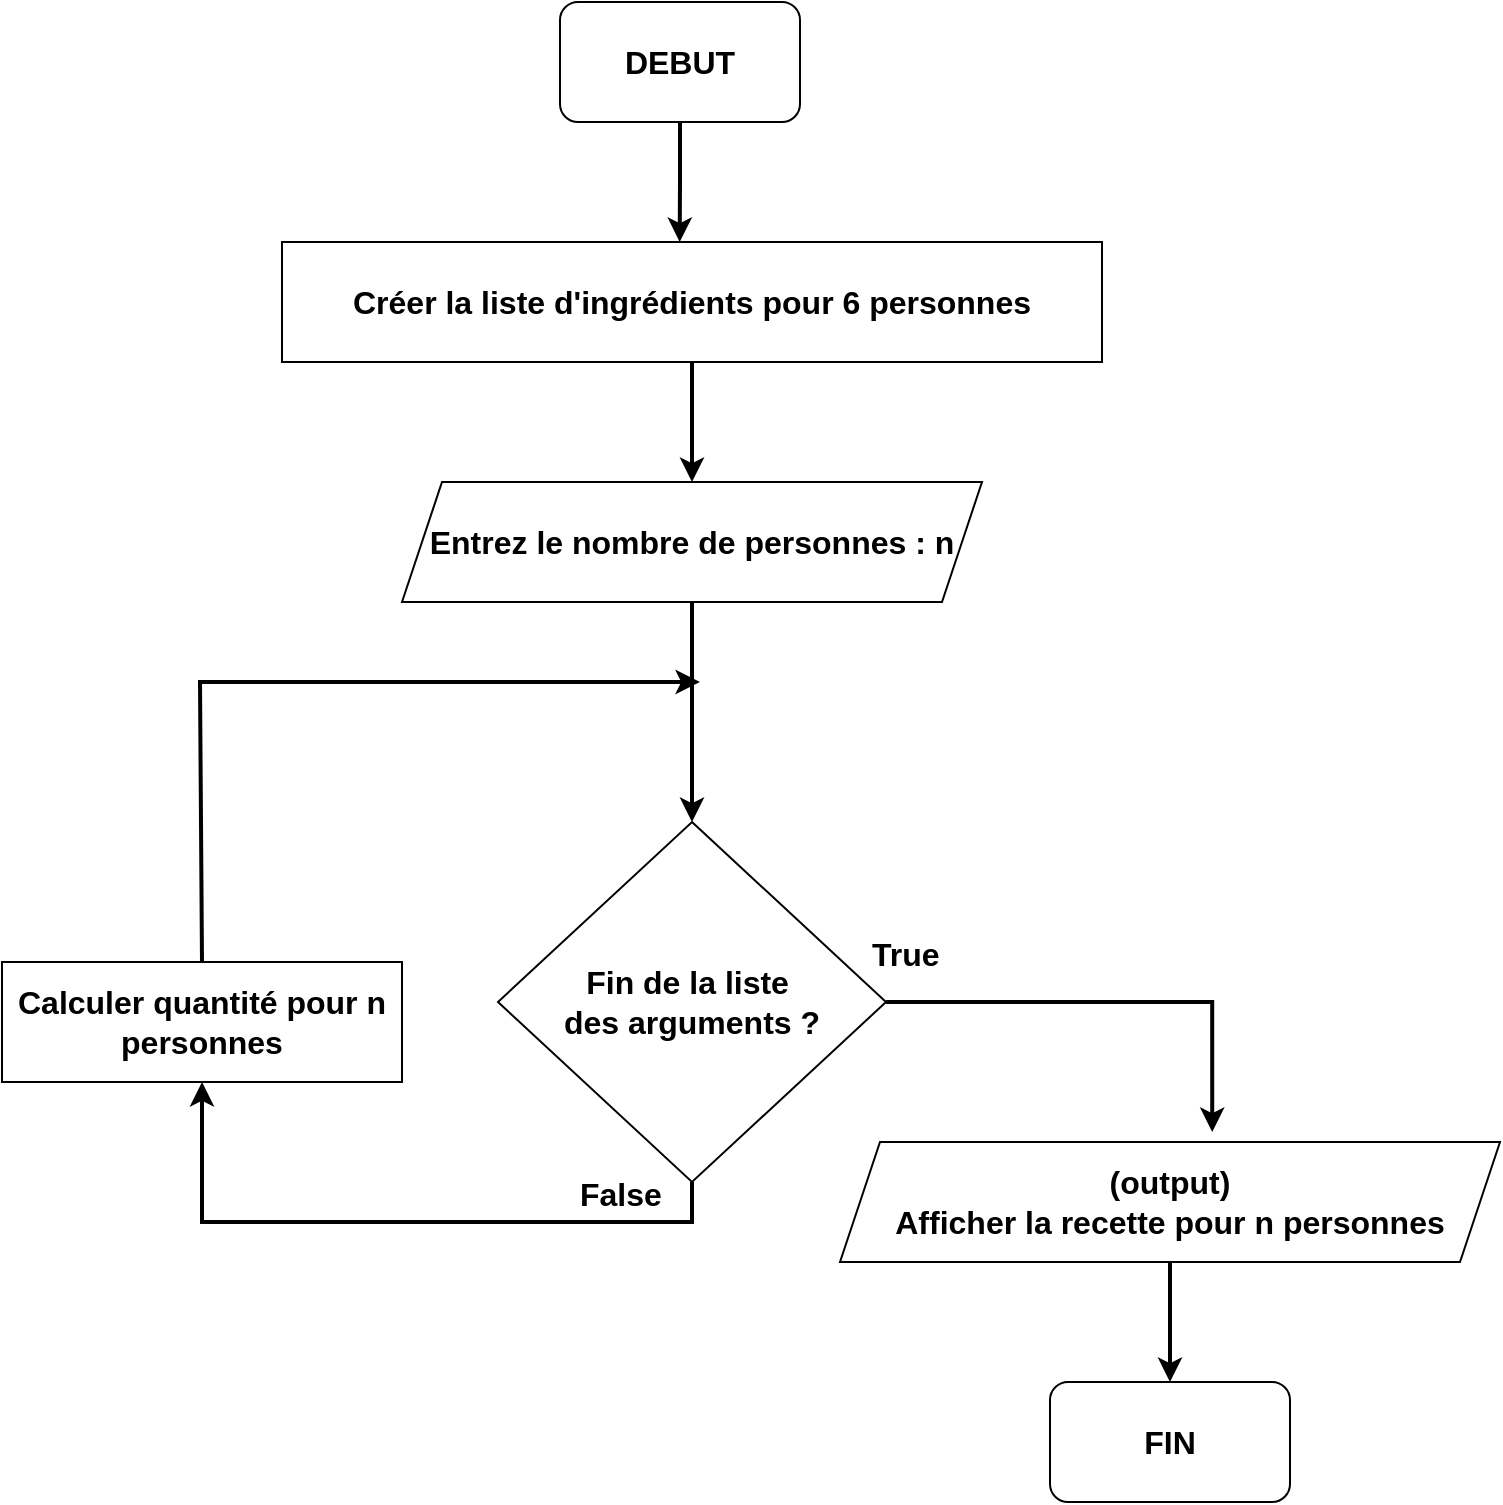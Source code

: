<mxfile version="20.3.0" type="device"><diagram id="bOtqvqrZOoskh0Z3Cs0a" name="Page-1"><mxGraphModel dx="1102" dy="685" grid="1" gridSize="10" guides="1" tooltips="1" connect="1" arrows="1" fold="1" page="1" pageScale="1" pageWidth="827" pageHeight="1169" math="0" shadow="0"><root><mxCell id="0"/><mxCell id="1" parent="0"/><mxCell id="6UEVfynOJTGk5vqMBryu-3" style="edgeStyle=orthogonalEdgeStyle;rounded=0;orthogonalLoop=1;jettySize=auto;html=1;exitX=0.5;exitY=1;exitDx=0;exitDy=0;entryX=0.485;entryY=0;entryDx=0;entryDy=0;entryPerimeter=0;fontSize=16;strokeWidth=2;" edge="1" parent="1" source="6UEVfynOJTGk5vqMBryu-1" target="6UEVfynOJTGk5vqMBryu-2"><mxGeometry relative="1" as="geometry"/></mxCell><mxCell id="6UEVfynOJTGk5vqMBryu-1" value="&lt;font style=&quot;font-size: 16px;&quot;&gt;&lt;b&gt;DEBUT&lt;/b&gt;&lt;/font&gt;" style="rounded=1;whiteSpace=wrap;html=1;" vertex="1" parent="1"><mxGeometry x="330" y="40" width="120" height="60" as="geometry"/></mxCell><mxCell id="6UEVfynOJTGk5vqMBryu-6" style="edgeStyle=orthogonalEdgeStyle;rounded=0;orthogonalLoop=1;jettySize=auto;html=1;exitX=0.5;exitY=1;exitDx=0;exitDy=0;entryX=0.5;entryY=0;entryDx=0;entryDy=0;strokeWidth=2;fontSize=16;" edge="1" parent="1" source="6UEVfynOJTGk5vqMBryu-2" target="6UEVfynOJTGk5vqMBryu-4"><mxGeometry relative="1" as="geometry"/></mxCell><mxCell id="6UEVfynOJTGk5vqMBryu-2" value="&lt;b&gt;&lt;font style=&quot;font-size: 16px;&quot;&gt;Créer la liste d'ingrédients pour 6 personnes&lt;/font&gt;&lt;/b&gt;" style="rounded=0;whiteSpace=wrap;html=1;" vertex="1" parent="1"><mxGeometry x="191" y="160" width="410" height="60" as="geometry"/></mxCell><mxCell id="6UEVfynOJTGk5vqMBryu-9" style="edgeStyle=orthogonalEdgeStyle;rounded=0;orthogonalLoop=1;jettySize=auto;html=1;exitX=0.5;exitY=1;exitDx=0;exitDy=0;strokeWidth=2;fontSize=16;" edge="1" parent="1" source="6UEVfynOJTGk5vqMBryu-4" target="6UEVfynOJTGk5vqMBryu-7"><mxGeometry relative="1" as="geometry"/></mxCell><mxCell id="6UEVfynOJTGk5vqMBryu-4" value="&lt;b&gt;Entrez le nombre de personnes : n&lt;/b&gt;" style="shape=parallelogram;perimeter=parallelogramPerimeter;whiteSpace=wrap;html=1;fixedSize=1;fontSize=16;" vertex="1" parent="1"><mxGeometry x="251" y="280" width="290" height="60" as="geometry"/></mxCell><mxCell id="6UEVfynOJTGk5vqMBryu-11" style="edgeStyle=orthogonalEdgeStyle;rounded=0;orthogonalLoop=1;jettySize=auto;html=1;exitX=0.5;exitY=1;exitDx=0;exitDy=0;entryX=0.5;entryY=1;entryDx=0;entryDy=0;strokeWidth=2;fontSize=16;" edge="1" parent="1" source="6UEVfynOJTGk5vqMBryu-7" target="6UEVfynOJTGk5vqMBryu-10"><mxGeometry relative="1" as="geometry"/></mxCell><mxCell id="6UEVfynOJTGk5vqMBryu-15" style="edgeStyle=orthogonalEdgeStyle;rounded=0;orthogonalLoop=1;jettySize=auto;html=1;exitX=1;exitY=0.5;exitDx=0;exitDy=0;entryX=0.564;entryY=-0.083;entryDx=0;entryDy=0;entryPerimeter=0;strokeWidth=2;fontSize=16;" edge="1" parent="1" source="6UEVfynOJTGk5vqMBryu-7" target="6UEVfynOJTGk5vqMBryu-14"><mxGeometry relative="1" as="geometry"/></mxCell><mxCell id="6UEVfynOJTGk5vqMBryu-7" value="&lt;b&gt;Fin de la liste&amp;nbsp;&lt;br&gt;des arguments ?&lt;/b&gt;" style="rhombus;whiteSpace=wrap;html=1;fontSize=16;" vertex="1" parent="1"><mxGeometry x="299" y="450" width="194" height="180" as="geometry"/></mxCell><mxCell id="6UEVfynOJTGk5vqMBryu-10" value="&lt;b&gt;Calculer quantité pour n personnes&lt;/b&gt;" style="rounded=0;whiteSpace=wrap;html=1;fontSize=16;" vertex="1" parent="1"><mxGeometry x="51" y="520" width="200" height="60" as="geometry"/></mxCell><mxCell id="6UEVfynOJTGk5vqMBryu-12" value="" style="endArrow=classic;html=1;rounded=0;strokeWidth=2;fontSize=16;exitX=0.5;exitY=0;exitDx=0;exitDy=0;" edge="1" parent="1" source="6UEVfynOJTGk5vqMBryu-10"><mxGeometry width="50" height="50" relative="1" as="geometry"><mxPoint x="160" y="470" as="sourcePoint"/><mxPoint x="400" y="380" as="targetPoint"/><Array as="points"><mxPoint x="150" y="380"/></Array></mxGeometry></mxCell><mxCell id="6UEVfynOJTGk5vqMBryu-17" style="edgeStyle=orthogonalEdgeStyle;rounded=0;orthogonalLoop=1;jettySize=auto;html=1;exitX=0.5;exitY=1;exitDx=0;exitDy=0;entryX=0.5;entryY=0;entryDx=0;entryDy=0;strokeWidth=2;fontSize=16;" edge="1" parent="1" source="6UEVfynOJTGk5vqMBryu-14" target="6UEVfynOJTGk5vqMBryu-16"><mxGeometry relative="1" as="geometry"/></mxCell><mxCell id="6UEVfynOJTGk5vqMBryu-14" value="&lt;b&gt;(output)&lt;br&gt;Afficher la recette pour n personnes&lt;/b&gt;" style="shape=parallelogram;perimeter=parallelogramPerimeter;whiteSpace=wrap;html=1;fixedSize=1;fontSize=16;" vertex="1" parent="1"><mxGeometry x="470" y="610" width="330" height="60" as="geometry"/></mxCell><mxCell id="6UEVfynOJTGk5vqMBryu-16" value="&lt;font style=&quot;font-size: 16px;&quot;&gt;&lt;b&gt;FIN&lt;/b&gt;&lt;/font&gt;" style="rounded=1;whiteSpace=wrap;html=1;" vertex="1" parent="1"><mxGeometry x="575" y="730" width="120" height="60" as="geometry"/></mxCell><mxCell id="6UEVfynOJTGk5vqMBryu-18" value="False" style="text;strokeColor=none;fillColor=none;align=left;verticalAlign=middle;spacingLeft=4;spacingRight=4;overflow=hidden;points=[[0,0.5],[1,0.5]];portConstraint=eastwest;rotatable=0;fontSize=16;fontStyle=1" vertex="1" parent="1"><mxGeometry x="334" y="620" width="80" height="30" as="geometry"/></mxCell><mxCell id="6UEVfynOJTGk5vqMBryu-19" value="True" style="text;strokeColor=none;fillColor=none;align=left;verticalAlign=middle;spacingLeft=4;spacingRight=4;overflow=hidden;points=[[0,0.5],[1,0.5]];portConstraint=eastwest;rotatable=0;fontSize=16;fontStyle=1" vertex="1" parent="1"><mxGeometry x="480" y="500" width="80" height="30" as="geometry"/></mxCell></root></mxGraphModel></diagram></mxfile>
